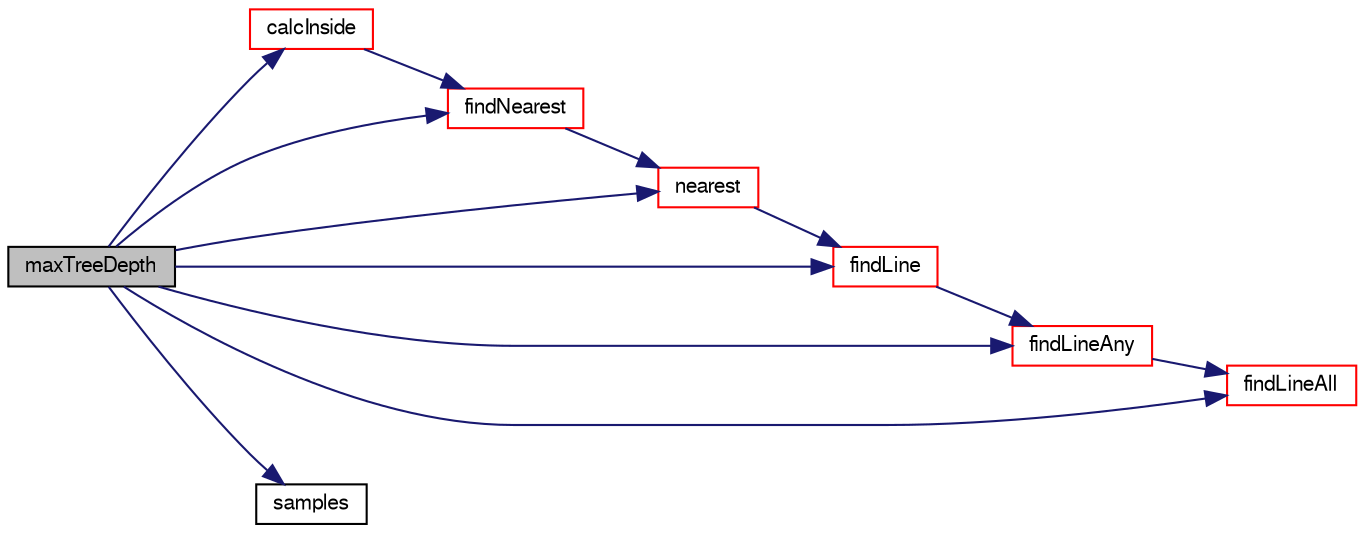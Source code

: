 digraph "maxTreeDepth"
{
  bgcolor="transparent";
  edge [fontname="FreeSans",fontsize="10",labelfontname="FreeSans",labelfontsize="10"];
  node [fontname="FreeSans",fontsize="10",shape=record];
  rankdir="LR";
  Node198 [label="maxTreeDepth",height=0.2,width=0.4,color="black", fillcolor="grey75", style="filled", fontcolor="black"];
  Node198 -> Node199 [color="midnightblue",fontsize="10",style="solid",fontname="FreeSans"];
  Node199 [label="calcInside",height=0.2,width=0.4,color="red",URL="$a25530.html#a4014a90e0f0782c8e77cc0f682305a2f",tooltip="Calculate for each searchPoint inside/outside status. "];
  Node199 -> Node222 [color="midnightblue",fontsize="10",style="solid",fontname="FreeSans"];
  Node222 [label="findNearest",height=0.2,width=0.4,color="red",URL="$a25530.html#af5a3600f2733be5044e5a922676eb346"];
  Node222 -> Node225 [color="midnightblue",fontsize="10",style="solid",fontname="FreeSans"];
  Node225 [label="nearest",height=0.2,width=0.4,color="red",URL="$a25530.html#a3a96dab9a48956014f4a324b1bbc263d",tooltip="Calculate nearest point on surface for single searchPoint. Returns. "];
  Node225 -> Node227 [color="midnightblue",fontsize="10",style="solid",fontname="FreeSans"];
  Node227 [label="findLine",height=0.2,width=0.4,color="red",URL="$a25530.html#a9a2507891d1eabd4513fc05da267158f"];
  Node227 -> Node228 [color="midnightblue",fontsize="10",style="solid",fontname="FreeSans"];
  Node228 [label="findLineAny",height=0.2,width=0.4,color="red",URL="$a25530.html#a9d3dd2d4f8a82670f84a4fd9356b2512"];
  Node228 -> Node230 [color="midnightblue",fontsize="10",style="solid",fontname="FreeSans"];
  Node230 [label="findLineAll",height=0.2,width=0.4,color="red",URL="$a25530.html#a34032d135c7ca49c692751bb148727f6",tooltip="Calculate all intersections from start to end. "];
  Node198 -> Node227 [color="midnightblue",fontsize="10",style="solid",fontname="FreeSans"];
  Node198 -> Node230 [color="midnightblue",fontsize="10",style="solid",fontname="FreeSans"];
  Node198 -> Node228 [color="midnightblue",fontsize="10",style="solid",fontname="FreeSans"];
  Node198 -> Node222 [color="midnightblue",fontsize="10",style="solid",fontname="FreeSans"];
  Node198 -> Node225 [color="midnightblue",fontsize="10",style="solid",fontname="FreeSans"];
  Node198 -> Node236 [color="midnightblue",fontsize="10",style="solid",fontname="FreeSans"];
  Node236 [label="samples",height=0.2,width=0.4,color="black",URL="$a38939.html#a14d38e99c2caf50fd9f0aa0d5ef88e3b"];
}

